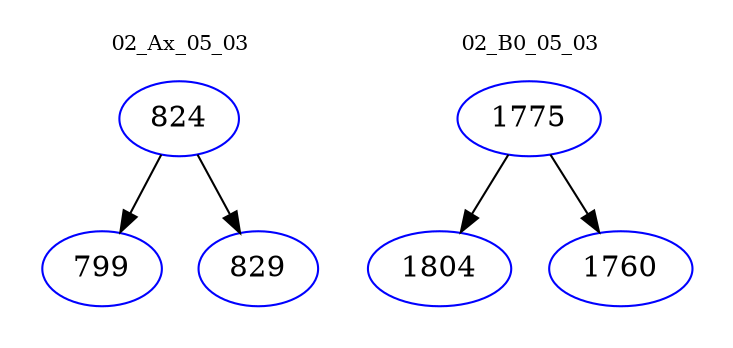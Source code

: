 digraph{
subgraph cluster_0 {
color = white
label = "02_Ax_05_03";
fontsize=10;
T0_824 [label="824", color="blue"]
T0_824 -> T0_799 [color="black"]
T0_799 [label="799", color="blue"]
T0_824 -> T0_829 [color="black"]
T0_829 [label="829", color="blue"]
}
subgraph cluster_1 {
color = white
label = "02_B0_05_03";
fontsize=10;
T1_1775 [label="1775", color="blue"]
T1_1775 -> T1_1804 [color="black"]
T1_1804 [label="1804", color="blue"]
T1_1775 -> T1_1760 [color="black"]
T1_1760 [label="1760", color="blue"]
}
}
